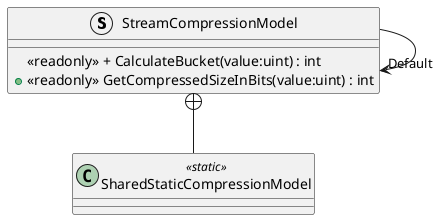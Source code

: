 @startuml
struct StreamCompressionModel {
    <<readonly>> + CalculateBucket(value:uint) : int
    + <<readonly>> GetCompressedSizeInBits(value:uint) : int
}
class SharedStaticCompressionModel <<static>> {
}
StreamCompressionModel --> "Default" StreamCompressionModel
StreamCompressionModel +-- SharedStaticCompressionModel
@enduml
